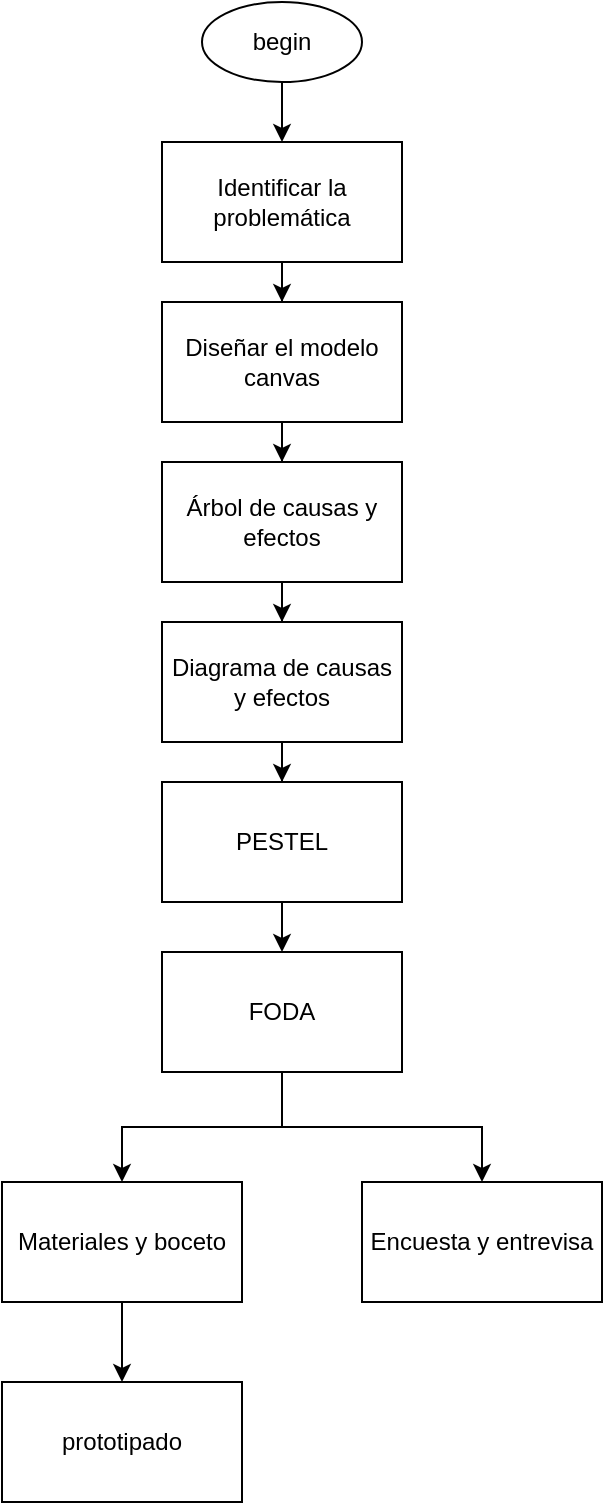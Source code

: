 <mxfile version="22.0.8" type="github" pages="2">
  <diagram name="DesenvolvimientoPj" id="p9IEKQrYtRdcp7A7sNeJ">
    <mxGraphModel dx="1002" dy="557" grid="1" gridSize="10" guides="1" tooltips="1" connect="1" arrows="1" fold="1" page="1" pageScale="1" pageWidth="827" pageHeight="1169" math="0" shadow="0">
      <root>
        <mxCell id="0" />
        <mxCell id="1" parent="0" />
        <mxCell id="lVj6PKNeY1e21f8SO25_-2" value="" style="edgeStyle=orthogonalEdgeStyle;rounded=0;orthogonalLoop=1;jettySize=auto;html=1;" parent="1" source="2a01hp1tPJnnuRR5_x5k-1" target="lVj6PKNeY1e21f8SO25_-1" edge="1">
          <mxGeometry relative="1" as="geometry" />
        </mxCell>
        <mxCell id="2a01hp1tPJnnuRR5_x5k-1" value="begin " style="ellipse;whiteSpace=wrap;html=1;" parent="1" vertex="1">
          <mxGeometry x="120" y="50" width="80" height="40" as="geometry" />
        </mxCell>
        <mxCell id="lVj6PKNeY1e21f8SO25_-6" value="" style="edgeStyle=orthogonalEdgeStyle;rounded=0;orthogonalLoop=1;jettySize=auto;html=1;" parent="1" source="lVj6PKNeY1e21f8SO25_-1" target="lVj6PKNeY1e21f8SO25_-5" edge="1">
          <mxGeometry relative="1" as="geometry" />
        </mxCell>
        <mxCell id="lVj6PKNeY1e21f8SO25_-1" value="Identificar la problemática" style="whiteSpace=wrap;html=1;" parent="1" vertex="1">
          <mxGeometry x="100" y="120" width="120" height="60" as="geometry" />
        </mxCell>
        <mxCell id="lVj6PKNeY1e21f8SO25_-8" value="" style="edgeStyle=orthogonalEdgeStyle;rounded=0;orthogonalLoop=1;jettySize=auto;html=1;" parent="1" source="lVj6PKNeY1e21f8SO25_-5" target="lVj6PKNeY1e21f8SO25_-7" edge="1">
          <mxGeometry relative="1" as="geometry" />
        </mxCell>
        <mxCell id="lVj6PKNeY1e21f8SO25_-5" value="Diseñar el modelo canvas" style="whiteSpace=wrap;html=1;" parent="1" vertex="1">
          <mxGeometry x="100" y="200" width="120" height="60" as="geometry" />
        </mxCell>
        <mxCell id="lVj6PKNeY1e21f8SO25_-12" value="" style="edgeStyle=orthogonalEdgeStyle;rounded=0;orthogonalLoop=1;jettySize=auto;html=1;" parent="1" source="lVj6PKNeY1e21f8SO25_-7" target="lVj6PKNeY1e21f8SO25_-11" edge="1">
          <mxGeometry relative="1" as="geometry" />
        </mxCell>
        <mxCell id="lVj6PKNeY1e21f8SO25_-7" value="Árbol de causas y efectos" style="whiteSpace=wrap;html=1;" parent="1" vertex="1">
          <mxGeometry x="100" y="280" width="120" height="60" as="geometry" />
        </mxCell>
        <mxCell id="lVj6PKNeY1e21f8SO25_-14" value="" style="edgeStyle=orthogonalEdgeStyle;rounded=0;orthogonalLoop=1;jettySize=auto;html=1;" parent="1" source="lVj6PKNeY1e21f8SO25_-11" target="lVj6PKNeY1e21f8SO25_-13" edge="1">
          <mxGeometry relative="1" as="geometry" />
        </mxCell>
        <mxCell id="lVj6PKNeY1e21f8SO25_-11" value="Diagrama de causas y efectos" style="whiteSpace=wrap;html=1;" parent="1" vertex="1">
          <mxGeometry x="100" y="360" width="120" height="60" as="geometry" />
        </mxCell>
        <mxCell id="lVj6PKNeY1e21f8SO25_-18" value="" style="edgeStyle=orthogonalEdgeStyle;rounded=0;orthogonalLoop=1;jettySize=auto;html=1;" parent="1" source="lVj6PKNeY1e21f8SO25_-13" target="lVj6PKNeY1e21f8SO25_-17" edge="1">
          <mxGeometry relative="1" as="geometry" />
        </mxCell>
        <mxCell id="lVj6PKNeY1e21f8SO25_-13" value="PESTEL" style="whiteSpace=wrap;html=1;" parent="1" vertex="1">
          <mxGeometry x="100" y="440" width="120" height="60" as="geometry" />
        </mxCell>
        <mxCell id="lVj6PKNeY1e21f8SO25_-20" value="" style="edgeStyle=orthogonalEdgeStyle;rounded=0;orthogonalLoop=1;jettySize=auto;html=1;" parent="1" source="lVj6PKNeY1e21f8SO25_-17" target="lVj6PKNeY1e21f8SO25_-19" edge="1">
          <mxGeometry relative="1" as="geometry" />
        </mxCell>
        <mxCell id="lVj6PKNeY1e21f8SO25_-25" value="" style="edgeStyle=orthogonalEdgeStyle;rounded=0;orthogonalLoop=1;jettySize=auto;html=1;" parent="1" source="lVj6PKNeY1e21f8SO25_-17" target="lVj6PKNeY1e21f8SO25_-24" edge="1">
          <mxGeometry relative="1" as="geometry" />
        </mxCell>
        <mxCell id="lVj6PKNeY1e21f8SO25_-17" value="FODA" style="whiteSpace=wrap;html=1;" parent="1" vertex="1">
          <mxGeometry x="100" y="525" width="120" height="60" as="geometry" />
        </mxCell>
        <mxCell id="lVj6PKNeY1e21f8SO25_-30" value="" style="edgeStyle=none;rounded=0;orthogonalLoop=1;jettySize=auto;html=1;" parent="1" source="lVj6PKNeY1e21f8SO25_-19" target="lVj6PKNeY1e21f8SO25_-29" edge="1">
          <mxGeometry relative="1" as="geometry" />
        </mxCell>
        <mxCell id="lVj6PKNeY1e21f8SO25_-19" value="Materiales y boceto" style="whiteSpace=wrap;html=1;" parent="1" vertex="1">
          <mxGeometry x="20" y="640" width="120" height="60" as="geometry" />
        </mxCell>
        <mxCell id="lVj6PKNeY1e21f8SO25_-24" value="Encuesta y entrevisa" style="whiteSpace=wrap;html=1;" parent="1" vertex="1">
          <mxGeometry x="200" y="640" width="120" height="60" as="geometry" />
        </mxCell>
        <mxCell id="lVj6PKNeY1e21f8SO25_-29" value="prototipado" style="whiteSpace=wrap;html=1;" parent="1" vertex="1">
          <mxGeometry x="20" y="740" width="120" height="60" as="geometry" />
        </mxCell>
      </root>
    </mxGraphModel>
  </diagram>
  <diagram id="kr_3QmTpYBoSrGcbmhAJ" name="funcionamientoPj">
    <mxGraphModel dx="393" dy="211" grid="1" gridSize="10" guides="1" tooltips="1" connect="1" arrows="1" fold="1" page="1" pageScale="1" pageWidth="850" pageHeight="1100" math="0" shadow="0">
      <root>
        <mxCell id="0" />
        <mxCell id="1" parent="0" />
        <mxCell id="8ooyQk_HMg65J1zFqFcI-4" value="" style="edgeStyle=orthogonalEdgeStyle;rounded=0;orthogonalLoop=1;jettySize=auto;html=1;" edge="1" parent="1" source="8ooyQk_HMg65J1zFqFcI-1">
          <mxGeometry relative="1" as="geometry">
            <mxPoint x="422.5" y="174" as="targetPoint" />
          </mxGeometry>
        </mxCell>
        <mxCell id="8ooyQk_HMg65J1zFqFcI-1" value="Inicio" style="ellipse;whiteSpace=wrap;html=1;" vertex="1" parent="1">
          <mxGeometry x="382.5" y="84" width="80" height="45" as="geometry" />
        </mxCell>
        <mxCell id="8ooyQk_HMg65J1zFqFcI-6" value="" style="edgeStyle=orthogonalEdgeStyle;rounded=0;orthogonalLoop=1;jettySize=auto;html=1;" edge="1" parent="1" target="8ooyQk_HMg65J1zFqFcI-5">
          <mxGeometry relative="1" as="geometry">
            <mxPoint x="422.545" y="204" as="sourcePoint" />
          </mxGeometry>
        </mxCell>
        <mxCell id="8ooyQk_HMg65J1zFqFcI-8" value="Si" style="edgeStyle=orthogonalEdgeStyle;rounded=0;orthogonalLoop=1;jettySize=auto;html=1;" edge="1" parent="1" source="8ooyQk_HMg65J1zFqFcI-5" target="8ooyQk_HMg65J1zFqFcI-12">
          <mxGeometry x="-0.404" y="-20" relative="1" as="geometry">
            <mxPoint x="290" y="314" as="targetPoint" />
            <mxPoint x="1" as="offset" />
          </mxGeometry>
        </mxCell>
        <mxCell id="8ooyQk_HMg65J1zFqFcI-10" value="" style="edgeStyle=orthogonalEdgeStyle;rounded=0;orthogonalLoop=1;jettySize=auto;html=1;" edge="1" parent="1" source="8ooyQk_HMg65J1zFqFcI-5">
          <mxGeometry relative="1" as="geometry">
            <mxPoint x="423" y="154" as="targetPoint" />
            <Array as="points">
              <mxPoint x="560" y="264" />
              <mxPoint x="560" y="154" />
              <mxPoint x="423" y="154" />
            </Array>
          </mxGeometry>
        </mxCell>
        <mxCell id="8ooyQk_HMg65J1zFqFcI-11" value="No&lt;br&gt;" style="edgeLabel;html=1;align=center;verticalAlign=middle;resizable=0;points=[];" vertex="1" connectable="0" parent="8ooyQk_HMg65J1zFqFcI-10">
          <mxGeometry x="0.103" relative="1" as="geometry">
            <mxPoint y="39" as="offset" />
          </mxGeometry>
        </mxCell>
        <mxCell id="8ooyQk_HMg65J1zFqFcI-5" value="Hay &lt;br&gt;residuo?" style="rhombus;whiteSpace=wrap;html=1;" vertex="1" parent="1">
          <mxGeometry x="382.5" y="224" width="80" height="80" as="geometry" />
        </mxCell>
        <mxCell id="8ooyQk_HMg65J1zFqFcI-14" value="" style="edgeStyle=orthogonalEdgeStyle;rounded=0;orthogonalLoop=1;jettySize=auto;html=1;" edge="1" parent="1" source="8ooyQk_HMg65J1zFqFcI-12" target="8ooyQk_HMg65J1zFqFcI-21">
          <mxGeometry relative="1" as="geometry">
            <mxPoint x="310" y="394" as="targetPoint" />
          </mxGeometry>
        </mxCell>
        <mxCell id="8ooyQk_HMg65J1zFqFcI-12" value="Encender&lt;br&gt;la cámara y captura de imgs&amp;nbsp;" style="shape=rectangle;perimeter=parallelogramPerimeter;whiteSpace=wrap;html=1;fixedSize=1;" vertex="1" parent="1">
          <mxGeometry x="240" y="314" width="120" height="50" as="geometry" />
        </mxCell>
        <mxCell id="8ooyQk_HMg65J1zFqFcI-23" value="" style="edgeStyle=orthogonalEdgeStyle;rounded=0;orthogonalLoop=1;jettySize=auto;html=1;" edge="1" parent="1" source="8ooyQk_HMg65J1zFqFcI-21" target="8ooyQk_HMg65J1zFqFcI-22">
          <mxGeometry relative="1" as="geometry" />
        </mxCell>
        <mxCell id="8ooyQk_HMg65J1zFqFcI-21" value="Reconocimiento del objeto" style="shape=rectangle;perimeter=parallelogramPerimeter;whiteSpace=wrap;html=1;fixedSize=1;" vertex="1" parent="1">
          <mxGeometry x="230" y="394" width="140" height="50" as="geometry" />
        </mxCell>
        <mxCell id="8ooyQk_HMg65J1zFqFcI-27" style="edgeStyle=orthogonalEdgeStyle;rounded=0;orthogonalLoop=1;jettySize=auto;html=1;exitX=0;exitY=0.5;exitDx=0;exitDy=0;entryX=0.5;entryY=0;entryDx=0;entryDy=0;" edge="1" parent="1" source="8ooyQk_HMg65J1zFqFcI-22" target="8ooyQk_HMg65J1zFqFcI-26">
          <mxGeometry relative="1" as="geometry" />
        </mxCell>
        <mxCell id="8ooyQk_HMg65J1zFqFcI-28" value="Caso 1" style="edgeLabel;html=1;align=center;verticalAlign=middle;resizable=0;points=[];" vertex="1" connectable="0" parent="8ooyQk_HMg65J1zFqFcI-27">
          <mxGeometry x="-0.021" y="-3" relative="1" as="geometry">
            <mxPoint as="offset" />
          </mxGeometry>
        </mxCell>
        <mxCell id="8ooyQk_HMg65J1zFqFcI-31" style="edgeStyle=orthogonalEdgeStyle;rounded=0;orthogonalLoop=1;jettySize=auto;html=1;exitX=0.5;exitY=1;exitDx=0;exitDy=0;entryX=0.5;entryY=0;entryDx=0;entryDy=0;" edge="1" parent="1" source="8ooyQk_HMg65J1zFqFcI-22" target="8ooyQk_HMg65J1zFqFcI-29">
          <mxGeometry relative="1" as="geometry" />
        </mxCell>
        <mxCell id="8ooyQk_HMg65J1zFqFcI-33" value="Caso 2" style="edgeLabel;html=1;align=center;verticalAlign=middle;resizable=0;points=[];" vertex="1" connectable="0" parent="8ooyQk_HMg65J1zFqFcI-31">
          <mxGeometry x="-0.28" relative="1" as="geometry">
            <mxPoint x="28" y="-3" as="offset" />
          </mxGeometry>
        </mxCell>
        <mxCell id="8ooyQk_HMg65J1zFqFcI-32" style="edgeStyle=orthogonalEdgeStyle;rounded=0;orthogonalLoop=1;jettySize=auto;html=1;exitX=1;exitY=0.5;exitDx=0;exitDy=0;" edge="1" parent="1" source="8ooyQk_HMg65J1zFqFcI-22" target="8ooyQk_HMg65J1zFqFcI-30">
          <mxGeometry relative="1" as="geometry" />
        </mxCell>
        <mxCell id="8ooyQk_HMg65J1zFqFcI-34" value="Caso 3" style="edgeLabel;html=1;align=center;verticalAlign=middle;resizable=0;points=[];" vertex="1" connectable="0" parent="8ooyQk_HMg65J1zFqFcI-32">
          <mxGeometry x="-0.265" y="1" relative="1" as="geometry">
            <mxPoint as="offset" />
          </mxGeometry>
        </mxCell>
        <mxCell id="8ooyQk_HMg65J1zFqFcI-22" value="que tipo de residuo es?" style="rhombus;whiteSpace=wrap;html=1;" vertex="1" parent="1">
          <mxGeometry x="260" y="474" width="80" height="80" as="geometry" />
        </mxCell>
        <mxCell id="8ooyQk_HMg65J1zFqFcI-36" style="edgeStyle=none;rounded=0;orthogonalLoop=1;jettySize=auto;html=1;exitX=0.5;exitY=1;exitDx=0;exitDy=0;" edge="1" parent="1" source="8ooyQk_HMg65J1zFqFcI-26">
          <mxGeometry relative="1" as="geometry">
            <mxPoint x="119.909" y="644" as="targetPoint" />
          </mxGeometry>
        </mxCell>
        <mxCell id="8ooyQk_HMg65J1zFqFcI-26" value="Giro servo al&amp;nbsp;∡ 0" style="shape=rectangle;perimeter=parallelogramPerimeter;whiteSpace=wrap;html=1;fixedSize=1;" vertex="1" parent="1">
          <mxGeometry x="60" y="574" width="120" height="30" as="geometry" />
        </mxCell>
        <mxCell id="8ooyQk_HMg65J1zFqFcI-37" style="edgeStyle=none;rounded=0;orthogonalLoop=1;jettySize=auto;html=1;exitX=0.5;exitY=1;exitDx=0;exitDy=0;" edge="1" parent="1" source="8ooyQk_HMg65J1zFqFcI-29">
          <mxGeometry relative="1" as="geometry">
            <mxPoint x="300" y="644" as="targetPoint" />
          </mxGeometry>
        </mxCell>
        <mxCell id="8ooyQk_HMg65J1zFqFcI-29" value="Giro al&amp;nbsp;∡ 90" style="shape=rectangle;perimeter=parallelogramPerimeter;whiteSpace=wrap;html=1;fixedSize=1;" vertex="1" parent="1">
          <mxGeometry x="240" y="574" width="120" height="30" as="geometry" />
        </mxCell>
        <mxCell id="8ooyQk_HMg65J1zFqFcI-38" style="edgeStyle=none;rounded=0;orthogonalLoop=1;jettySize=auto;html=1;exitX=0.5;exitY=1;exitDx=0;exitDy=0;" edge="1" parent="1" source="8ooyQk_HMg65J1zFqFcI-30">
          <mxGeometry relative="1" as="geometry">
            <mxPoint x="469.909" y="644" as="targetPoint" />
          </mxGeometry>
        </mxCell>
        <mxCell id="8ooyQk_HMg65J1zFqFcI-30" value="Giro al&amp;nbsp;∡ 180" style="shape=rectangle;perimeter=parallelogramPerimeter;whiteSpace=wrap;html=1;fixedSize=1;" vertex="1" parent="1">
          <mxGeometry x="410" y="574" width="120" height="30" as="geometry" />
        </mxCell>
        <mxCell id="8ooyQk_HMg65J1zFqFcI-39" value="" style="endArrow=none;html=1;rounded=0;" edge="1" parent="1">
          <mxGeometry width="50" height="50" relative="1" as="geometry">
            <mxPoint x="120" y="644" as="sourcePoint" />
            <mxPoint x="470" y="644" as="targetPoint" />
          </mxGeometry>
        </mxCell>
        <mxCell id="8ooyQk_HMg65J1zFqFcI-40" value="" style="endArrow=classic;html=1;rounded=0;entryX=0.606;entryY=0.006;entryDx=0;entryDy=0;entryPerimeter=0;" edge="1" parent="1" target="8ooyQk_HMg65J1zFqFcI-41">
          <mxGeometry width="50" height="50" relative="1" as="geometry">
            <mxPoint x="300" y="644" as="sourcePoint" />
            <mxPoint x="300" y="684" as="targetPoint" />
          </mxGeometry>
        </mxCell>
        <mxCell id="8ooyQk_HMg65J1zFqFcI-43" value="" style="edgeStyle=none;rounded=0;orthogonalLoop=1;jettySize=auto;html=1;" edge="1" parent="1" source="8ooyQk_HMg65J1zFqFcI-41" target="8ooyQk_HMg65J1zFqFcI-42">
          <mxGeometry relative="1" as="geometry" />
        </mxCell>
        <mxCell id="8ooyQk_HMg65J1zFqFcI-41" value="Abrir la compuerta de entrada" style="shape=rectangle;perimeter=parallelogramPerimeter;whiteSpace=wrap;html=1;fixedSize=1;" vertex="1" parent="1">
          <mxGeometry x="240" y="674" width="100" height="60" as="geometry" />
        </mxCell>
        <mxCell id="8ooyQk_HMg65J1zFqFcI-46" value="" style="edgeStyle=none;rounded=0;orthogonalLoop=1;jettySize=auto;html=1;" edge="1" parent="1" source="8ooyQk_HMg65J1zFqFcI-42">
          <mxGeometry x="0.055" relative="1" as="geometry">
            <mxPoint x="420" y="144" as="targetPoint" />
            <Array as="points">
              <mxPoint x="670" y="794" />
              <mxPoint x="670" y="144" />
            </Array>
            <mxPoint as="offset" />
          </mxGeometry>
        </mxCell>
        <mxCell id="8ooyQk_HMg65J1zFqFcI-42" value="Segragar, &lt;br&gt;cerrar compuerta y volver al caso 2" style="shape=rectangle;perimeter=parallelogramPerimeter;whiteSpace=wrap;html=1;fixedSize=1;" vertex="1" parent="1">
          <mxGeometry x="225" y="764" width="130" height="60" as="geometry" />
        </mxCell>
        <mxCell id="kLA7WLcSwSv2fYYxdeGH-1" value="" style="endArrow=classic;html=1;rounded=0;" edge="1" parent="1">
          <mxGeometry width="50" height="50" relative="1" as="geometry">
            <mxPoint x="280" y="187" as="sourcePoint" />
            <mxPoint x="355" y="186.55" as="targetPoint" />
          </mxGeometry>
        </mxCell>
        <mxCell id="kLA7WLcSwSv2fYYxdeGH-4" value="&lt;span style=&quot;color: rgb(0, 0, 0); font-family: Helvetica; font-size: 12px; font-style: normal; font-variant-ligatures: normal; font-variant-caps: normal; font-weight: 400; letter-spacing: normal; orphans: 2; text-align: center; text-indent: 0px; text-transform: none; widows: 2; word-spacing: 0px; -webkit-text-stroke-width: 0px; background-color: rgb(251, 251, 251); text-decoration-thickness: initial; text-decoration-style: initial; text-decoration-color: initial; float: none; display: inline !important;&quot;&gt;Ingreso de residuos&lt;/span&gt;" style="text;whiteSpace=wrap;html=1;" vertex="1" parent="1">
          <mxGeometry x="370" y="174" width="140" height="20" as="geometry" />
        </mxCell>
        <mxCell id="kLA7WLcSwSv2fYYxdeGH-5" value="Consulta a base de datos" style="shape=parallelogram;perimeter=parallelogramPerimeter;whiteSpace=wrap;html=1;fixedSize=1;" vertex="1" parent="1">
          <mxGeometry x="70" y="390" width="130" height="54" as="geometry" />
        </mxCell>
        <mxCell id="kLA7WLcSwSv2fYYxdeGH-6" style="edgeStyle=none;rounded=0;orthogonalLoop=1;jettySize=auto;html=1;entryX=-0.015;entryY=0.484;entryDx=0;entryDy=0;entryPerimeter=0;" edge="1" parent="1" source="kLA7WLcSwSv2fYYxdeGH-5" target="8ooyQk_HMg65J1zFqFcI-21">
          <mxGeometry relative="1" as="geometry" />
        </mxCell>
        <mxCell id="kLA7WLcSwSv2fYYxdeGH-7" value="&lt;h1&gt;Leyenda&lt;/h1&gt;&lt;p&gt;Caso 1: Aprovechable&lt;/p&gt;&lt;p&gt;Caso 2: No aprovechable&lt;/p&gt;&lt;p&gt;Caso 3: Orgánico&lt;/p&gt;" style="text;html=1;strokeColor=none;fillColor=none;spacing=5;spacingTop=-20;whiteSpace=wrap;overflow=hidden;rounded=0;" vertex="1" parent="1">
          <mxGeometry x="35" y="160" width="190" height="120" as="geometry" />
        </mxCell>
      </root>
    </mxGraphModel>
  </diagram>
</mxfile>
